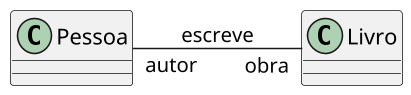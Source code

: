 @startuml

skinparam defaultFontName Hasklig
skinparam dpi 150

left to right direction 

Pessoa "autor" -- "obra" Livro : escreve

@enduml